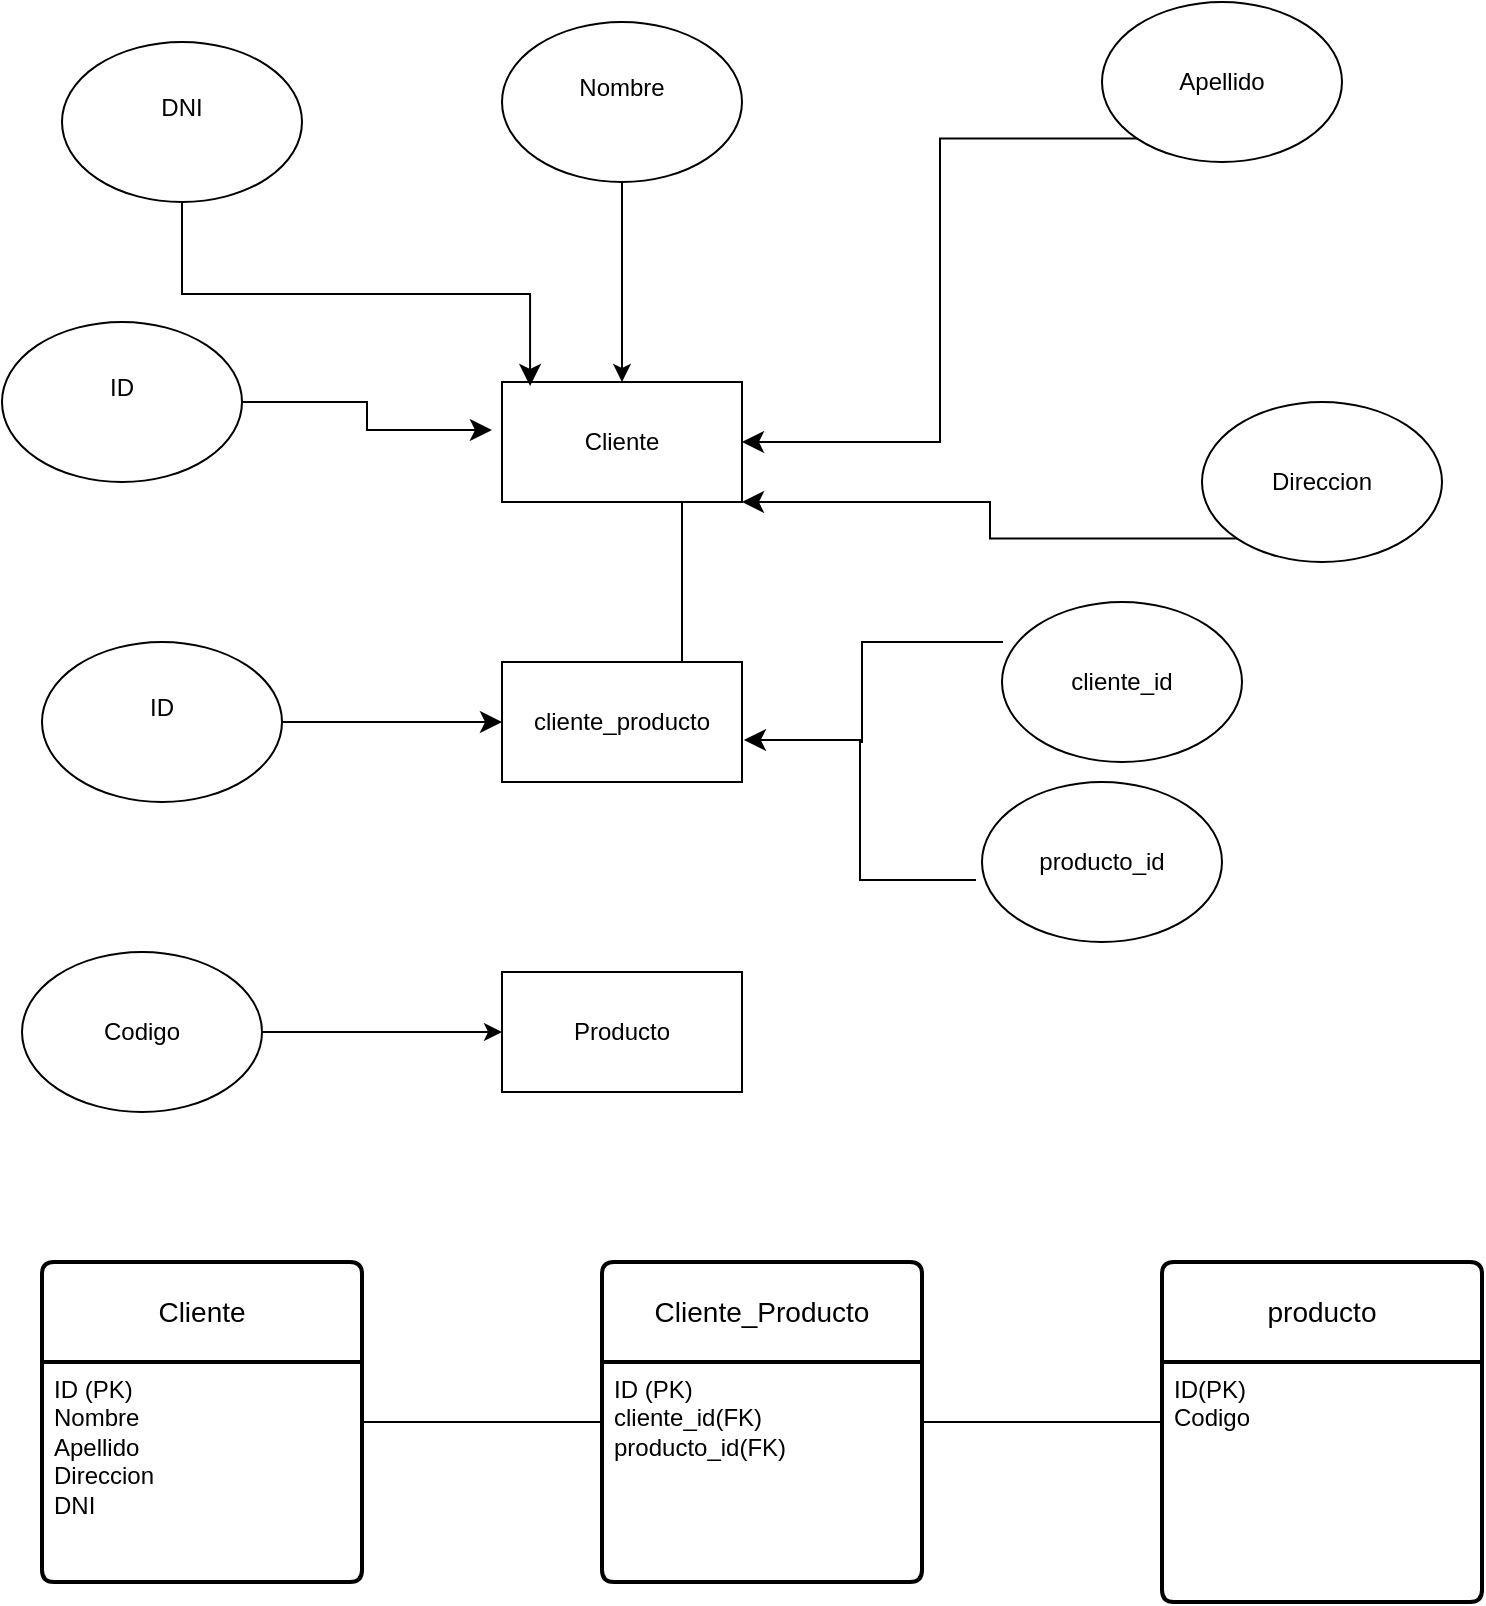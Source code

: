 <mxfile version="24.3.1" type="github">
  <diagram name="Página-1" id="89I74L4LfGI4mjZ6lhiM">
    <mxGraphModel dx="761" dy="751" grid="1" gridSize="10" guides="1" tooltips="1" connect="1" arrows="1" fold="1" page="1" pageScale="1" pageWidth="827" pageHeight="1169" math="0" shadow="0">
      <root>
        <mxCell id="0" />
        <mxCell id="1" parent="0" />
        <mxCell id="4fUWqiWXLJN5yxZLLSe5-1" value="DNI&lt;div&gt;&lt;br&gt;&lt;/div&gt;" style="ellipse;whiteSpace=wrap;html=1;" vertex="1" parent="1">
          <mxGeometry x="50" y="100" width="120" height="80" as="geometry" />
        </mxCell>
        <mxCell id="4fUWqiWXLJN5yxZLLSe5-2" value="&lt;div&gt;Nombre&lt;/div&gt;&lt;div&gt;&lt;br&gt;&lt;/div&gt;" style="ellipse;whiteSpace=wrap;html=1;" vertex="1" parent="1">
          <mxGeometry x="270" y="90" width="120" height="80" as="geometry" />
        </mxCell>
        <mxCell id="4fUWqiWXLJN5yxZLLSe5-3" value="Apellido" style="ellipse;whiteSpace=wrap;html=1;" vertex="1" parent="1">
          <mxGeometry x="570" y="80" width="120" height="80" as="geometry" />
        </mxCell>
        <mxCell id="4fUWqiWXLJN5yxZLLSe5-4" value="Direccion" style="ellipse;whiteSpace=wrap;html=1;" vertex="1" parent="1">
          <mxGeometry x="620" y="280" width="120" height="80" as="geometry" />
        </mxCell>
        <mxCell id="4fUWqiWXLJN5yxZLLSe5-5" value="Cliente" style="rounded=0;whiteSpace=wrap;html=1;" vertex="1" parent="1">
          <mxGeometry x="270" y="270" width="120" height="60" as="geometry" />
        </mxCell>
        <mxCell id="4fUWqiWXLJN5yxZLLSe5-16" value="" style="edgeStyle=elbowEdgeStyle;elbow=vertical;endArrow=classic;html=1;curved=0;rounded=0;endSize=8;startSize=8;exitX=0.5;exitY=1;exitDx=0;exitDy=0;entryX=0.117;entryY=0.033;entryDx=0;entryDy=0;entryPerimeter=0;" edge="1" parent="1" source="4fUWqiWXLJN5yxZLLSe5-1" target="4fUWqiWXLJN5yxZLLSe5-5">
          <mxGeometry width="50" height="50" relative="1" as="geometry">
            <mxPoint x="390" y="270" as="sourcePoint" />
            <mxPoint x="440" y="220" as="targetPoint" />
          </mxGeometry>
        </mxCell>
        <mxCell id="4fUWqiWXLJN5yxZLLSe5-17" value="" style="edgeStyle=elbowEdgeStyle;elbow=horizontal;endArrow=classic;html=1;curved=0;rounded=0;endSize=8;startSize=8;exitX=0;exitY=1;exitDx=0;exitDy=0;entryX=1;entryY=0.5;entryDx=0;entryDy=0;" edge="1" parent="1" source="4fUWqiWXLJN5yxZLLSe5-3" target="4fUWqiWXLJN5yxZLLSe5-5">
          <mxGeometry width="50" height="50" relative="1" as="geometry">
            <mxPoint x="390" y="270" as="sourcePoint" />
            <mxPoint x="440" y="220" as="targetPoint" />
          </mxGeometry>
        </mxCell>
        <mxCell id="4fUWqiWXLJN5yxZLLSe5-20" value="" style="endArrow=classic;html=1;rounded=0;exitX=0.5;exitY=1;exitDx=0;exitDy=0;entryX=0.5;entryY=0;entryDx=0;entryDy=0;" edge="1" parent="1" source="4fUWqiWXLJN5yxZLLSe5-2" target="4fUWqiWXLJN5yxZLLSe5-5">
          <mxGeometry width="50" height="50" relative="1" as="geometry">
            <mxPoint x="390" y="270" as="sourcePoint" />
            <mxPoint x="440" y="220" as="targetPoint" />
          </mxGeometry>
        </mxCell>
        <mxCell id="4fUWqiWXLJN5yxZLLSe5-23" value="" style="edgeStyle=elbowEdgeStyle;elbow=horizontal;endArrow=classic;html=1;curved=0;rounded=0;endSize=8;startSize=8;exitX=0;exitY=1;exitDx=0;exitDy=0;entryX=1.008;entryY=0.9;entryDx=0;entryDy=0;entryPerimeter=0;" edge="1" parent="1" source="4fUWqiWXLJN5yxZLLSe5-4">
          <mxGeometry width="50" height="50" relative="1" as="geometry">
            <mxPoint x="672.08" y="389.04" as="sourcePoint" />
            <mxPoint x="390.0" y="330" as="targetPoint" />
          </mxGeometry>
        </mxCell>
        <mxCell id="4fUWqiWXLJN5yxZLLSe5-24" value="ID&lt;div&gt;&lt;br&gt;&lt;/div&gt;" style="ellipse;whiteSpace=wrap;html=1;" vertex="1" parent="1">
          <mxGeometry x="20" y="240" width="120" height="80" as="geometry" />
        </mxCell>
        <mxCell id="4fUWqiWXLJN5yxZLLSe5-25" value="" style="edgeStyle=elbowEdgeStyle;elbow=horizontal;endArrow=classic;html=1;curved=0;rounded=0;endSize=8;startSize=8;entryX=-0.042;entryY=0.4;entryDx=0;entryDy=0;entryPerimeter=0;" edge="1" parent="1" source="4fUWqiWXLJN5yxZLLSe5-24" target="4fUWqiWXLJN5yxZLLSe5-5">
          <mxGeometry width="50" height="50" relative="1" as="geometry">
            <mxPoint x="360" y="420" as="sourcePoint" />
            <mxPoint x="410" y="370" as="targetPoint" />
          </mxGeometry>
        </mxCell>
        <mxCell id="4fUWqiWXLJN5yxZLLSe5-26" value="ID&lt;div&gt;&lt;br&gt;&lt;/div&gt;" style="ellipse;whiteSpace=wrap;html=1;" vertex="1" parent="1">
          <mxGeometry x="40" y="400" width="120" height="80" as="geometry" />
        </mxCell>
        <mxCell id="4fUWqiWXLJN5yxZLLSe5-27" value="cliente_id" style="ellipse;whiteSpace=wrap;html=1;" vertex="1" parent="1">
          <mxGeometry x="520" y="380" width="120" height="80" as="geometry" />
        </mxCell>
        <mxCell id="4fUWqiWXLJN5yxZLLSe5-28" value="producto_id" style="ellipse;whiteSpace=wrap;html=1;" vertex="1" parent="1">
          <mxGeometry x="510" y="470" width="120" height="80" as="geometry" />
        </mxCell>
        <mxCell id="4fUWqiWXLJN5yxZLLSe5-44" style="edgeStyle=orthogonalEdgeStyle;rounded=0;orthogonalLoop=1;jettySize=auto;html=1;" edge="1" parent="1">
          <mxGeometry relative="1" as="geometry">
            <mxPoint x="430" y="470" as="targetPoint" />
            <mxPoint x="430" y="470" as="sourcePoint" />
          </mxGeometry>
        </mxCell>
        <mxCell id="4fUWqiWXLJN5yxZLLSe5-29" value="&lt;div&gt;cliente_producto&lt;/div&gt;" style="rounded=0;whiteSpace=wrap;html=1;" vertex="1" parent="1">
          <mxGeometry x="270" y="410" width="120" height="60" as="geometry" />
        </mxCell>
        <mxCell id="4fUWqiWXLJN5yxZLLSe5-30" value="" style="edgeStyle=elbowEdgeStyle;elbow=horizontal;endArrow=classic;html=1;curved=0;rounded=0;endSize=8;startSize=8;exitX=1;exitY=0.5;exitDx=0;exitDy=0;" edge="1" parent="1" source="4fUWqiWXLJN5yxZLLSe5-26">
          <mxGeometry width="50" height="50" relative="1" as="geometry">
            <mxPoint x="30" y="480" as="sourcePoint" />
            <mxPoint x="270" y="440" as="targetPoint" />
          </mxGeometry>
        </mxCell>
        <mxCell id="4fUWqiWXLJN5yxZLLSe5-31" value="" style="endArrow=none;html=1;rounded=0;exitX=0.75;exitY=0;exitDx=0;exitDy=0;entryX=0.75;entryY=1;entryDx=0;entryDy=0;" edge="1" parent="1" source="4fUWqiWXLJN5yxZLLSe5-29" target="4fUWqiWXLJN5yxZLLSe5-5">
          <mxGeometry width="50" height="50" relative="1" as="geometry">
            <mxPoint x="360" y="420" as="sourcePoint" />
            <mxPoint x="410" y="370" as="targetPoint" />
          </mxGeometry>
        </mxCell>
        <mxCell id="4fUWqiWXLJN5yxZLLSe5-34" value="Codigo" style="ellipse;whiteSpace=wrap;html=1;" vertex="1" parent="1">
          <mxGeometry x="30" y="555" width="120" height="80" as="geometry" />
        </mxCell>
        <mxCell id="4fUWqiWXLJN5yxZLLSe5-35" value="Producto" style="rounded=0;whiteSpace=wrap;html=1;" vertex="1" parent="1">
          <mxGeometry x="270" y="565" width="120" height="60" as="geometry" />
        </mxCell>
        <mxCell id="4fUWqiWXLJN5yxZLLSe5-36" value="" style="endArrow=classic;html=1;rounded=0;exitX=1;exitY=0.5;exitDx=0;exitDy=0;entryX=0;entryY=0.5;entryDx=0;entryDy=0;" edge="1" parent="1" source="4fUWqiWXLJN5yxZLLSe5-34" target="4fUWqiWXLJN5yxZLLSe5-35">
          <mxGeometry width="50" height="50" relative="1" as="geometry">
            <mxPoint x="360" y="420" as="sourcePoint" />
            <mxPoint x="410" y="370" as="targetPoint" />
          </mxGeometry>
        </mxCell>
        <mxCell id="4fUWqiWXLJN5yxZLLSe5-38" value="" style="edgeStyle=elbowEdgeStyle;elbow=horizontal;endArrow=classic;html=1;curved=0;rounded=0;endSize=8;startSize=8;exitX=-0.025;exitY=0.613;exitDx=0;exitDy=0;exitPerimeter=0;entryX=1.008;entryY=0.65;entryDx=0;entryDy=0;entryPerimeter=0;" edge="1" parent="1" source="4fUWqiWXLJN5yxZLLSe5-28" target="4fUWqiWXLJN5yxZLLSe5-29">
          <mxGeometry width="50" height="50" relative="1" as="geometry">
            <mxPoint x="360" y="420" as="sourcePoint" />
            <mxPoint x="410" y="370" as="targetPoint" />
          </mxGeometry>
        </mxCell>
        <mxCell id="4fUWqiWXLJN5yxZLLSe5-42" value="" style="shape=partialRectangle;whiteSpace=wrap;html=1;bottom=0;right=0;fillColor=none;" vertex="1" parent="1">
          <mxGeometry x="450" y="400" width="70" height="50" as="geometry" />
        </mxCell>
        <mxCell id="4fUWqiWXLJN5yxZLLSe5-50" value="Cliente" style="swimlane;childLayout=stackLayout;horizontal=1;startSize=50;horizontalStack=0;rounded=1;fontSize=14;fontStyle=0;strokeWidth=2;resizeParent=0;resizeLast=1;shadow=0;dashed=0;align=center;arcSize=4;whiteSpace=wrap;html=1;" vertex="1" parent="1">
          <mxGeometry x="40" y="710" width="160" height="160" as="geometry" />
        </mxCell>
        <mxCell id="4fUWqiWXLJN5yxZLLSe5-51" value="ID (PK)&lt;div&gt;Nombre&lt;/div&gt;&lt;div&gt;Apellido&lt;/div&gt;&lt;div&gt;Direccion&lt;/div&gt;&lt;div&gt;DNI&lt;/div&gt;" style="align=left;strokeColor=none;fillColor=none;spacingLeft=4;fontSize=12;verticalAlign=top;resizable=0;rotatable=0;part=1;html=1;" vertex="1" parent="4fUWqiWXLJN5yxZLLSe5-50">
          <mxGeometry y="50" width="160" height="110" as="geometry" />
        </mxCell>
        <mxCell id="4fUWqiWXLJN5yxZLLSe5-54" value="Cliente_Producto" style="swimlane;childLayout=stackLayout;horizontal=1;startSize=50;horizontalStack=0;rounded=1;fontSize=14;fontStyle=0;strokeWidth=2;resizeParent=0;resizeLast=1;shadow=0;dashed=0;align=center;arcSize=4;whiteSpace=wrap;html=1;" vertex="1" parent="1">
          <mxGeometry x="320" y="710" width="160" height="160" as="geometry" />
        </mxCell>
        <mxCell id="4fUWqiWXLJN5yxZLLSe5-55" value="ID (PK)&lt;div&gt;cliente_id(FK)&lt;/div&gt;&lt;div&gt;producto_id(FK)&lt;/div&gt;" style="align=left;strokeColor=none;fillColor=none;spacingLeft=4;fontSize=12;verticalAlign=top;resizable=0;rotatable=0;part=1;html=1;" vertex="1" parent="4fUWqiWXLJN5yxZLLSe5-54">
          <mxGeometry y="50" width="160" height="110" as="geometry" />
        </mxCell>
        <mxCell id="4fUWqiWXLJN5yxZLLSe5-56" value="producto" style="swimlane;childLayout=stackLayout;horizontal=1;startSize=50;horizontalStack=0;rounded=1;fontSize=14;fontStyle=0;strokeWidth=2;resizeParent=0;resizeLast=1;shadow=0;dashed=0;align=center;arcSize=4;whiteSpace=wrap;html=1;" vertex="1" parent="1">
          <mxGeometry x="600" y="710" width="160" height="170" as="geometry" />
        </mxCell>
        <mxCell id="4fUWqiWXLJN5yxZLLSe5-57" value="ID(PK)&lt;div&gt;Codigo&lt;/div&gt;" style="align=left;strokeColor=none;fillColor=none;spacingLeft=4;fontSize=12;verticalAlign=top;resizable=0;rotatable=0;part=1;html=1;" vertex="1" parent="4fUWqiWXLJN5yxZLLSe5-56">
          <mxGeometry y="50" width="160" height="120" as="geometry" />
        </mxCell>
        <mxCell id="4fUWqiWXLJN5yxZLLSe5-66" value="" style="line;strokeWidth=1;rotatable=0;dashed=0;labelPosition=right;align=left;verticalAlign=middle;spacingTop=0;spacingLeft=6;points=[];portConstraint=eastwest;" vertex="1" parent="1">
          <mxGeometry x="200" y="785" width="120" height="10" as="geometry" />
        </mxCell>
        <mxCell id="4fUWqiWXLJN5yxZLLSe5-68" value="" style="line;strokeWidth=1;rotatable=0;dashed=0;labelPosition=right;align=left;verticalAlign=middle;spacingTop=0;spacingLeft=6;points=[];portConstraint=eastwest;" vertex="1" parent="1">
          <mxGeometry x="480" y="785" width="120" height="10" as="geometry" />
        </mxCell>
      </root>
    </mxGraphModel>
  </diagram>
</mxfile>

